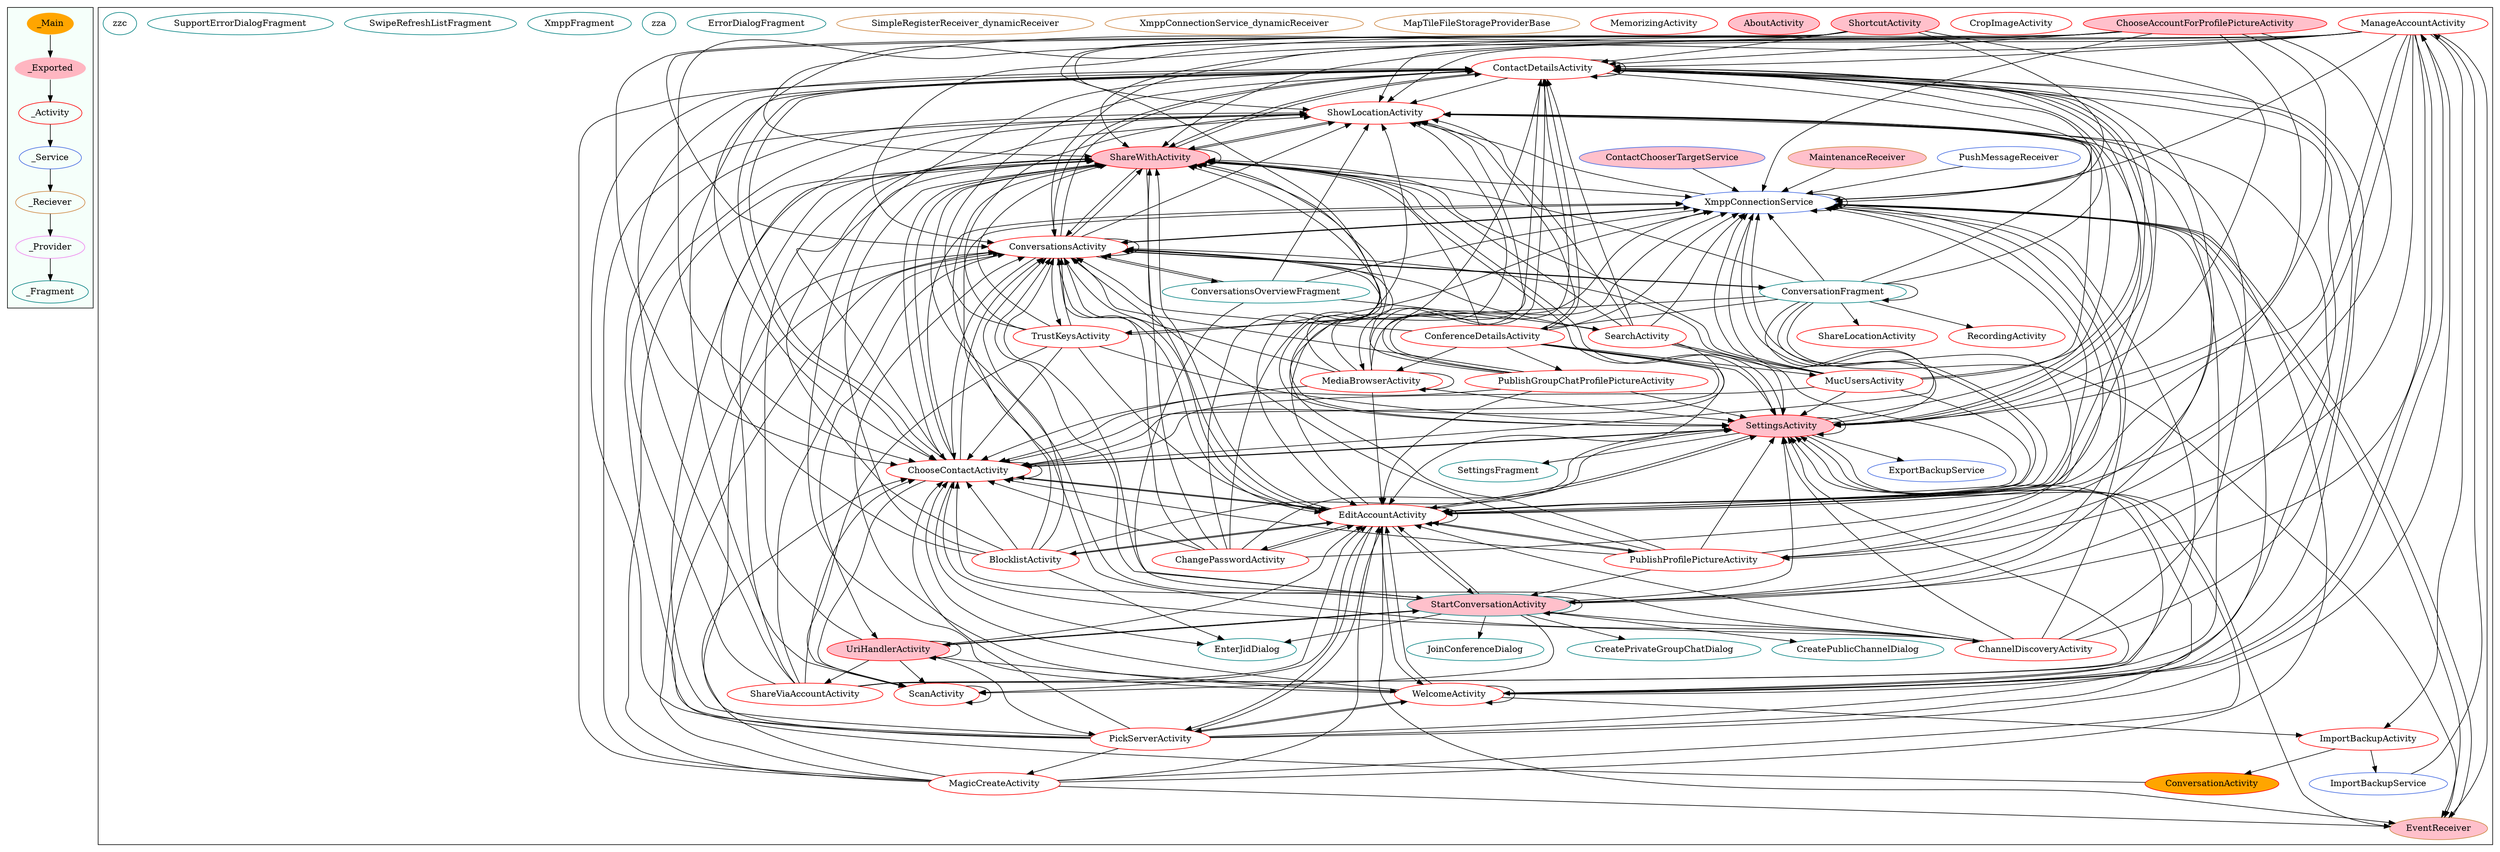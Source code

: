 digraph G {
subgraph cluster_legend{ 
bgcolor=mintcream;
_Activity[color = red];
_Service[color = royalblue];
_Provider[color = violet];
_Reciever[color = peru];
_Fragment[color = teal];
_Main[style=filled, fillcolor=orange, color = mintcream];
_Exported[style=filled, fillcolor=lightpink, color = mintcream];
_Main -> _Exported -> _Activity -> _Service -> _Reciever -> _Provider -> _Fragment; 
}
subgraph cluster_component{ 
ManageAccountActivity[color = red];
ChangePasswordActivity[color = red];
ShareViaAccountActivity[color = red];
ContactDetailsActivity[color = red];
ShortcutActivity[style=filled, fillcolor=pink, color = red];
ShowLocationActivity[color = red];
ChooseContactActivity[color = red];
RecordingActivity[color = red];
ShareWithActivity[style=filled, fillcolor=pink, color = red];
CropImageActivity[color = red];
ConferenceDetailsActivity[color = red];
PickServerActivity[color = red];
ScanActivity[color = red];
ConversationsActivity[color = red];
StartConversationActivity[style=filled, fillcolor=pink, color = red];
ShareLocationActivity[color = red];
ChooseAccountForProfilePictureActivity[style=filled, fillcolor=pink, color = red];
EditAccountActivity[color = red];
ChannelDiscoveryActivity[color = red];
MagicCreateActivity[color = red];
ImportBackupActivity[color = red];
SettingsActivity[style=filled, fillcolor=pink, color = red];
AboutActivity[style=filled, fillcolor=pink, color = red];
MediaBrowserActivity[color = red];
WelcomeActivity[color = red];
MucUsersActivity[color = red];
SearchActivity[color = red];
BlocklistActivity[color = red];
TrustKeysActivity[color = red];
ConversationActivity[style=filled, fillcolor=orange, color = red];
UriHandlerActivity[style=filled, fillcolor=pink, color = red];
PublishProfilePictureActivity[color = red];
PublishGroupChatProfilePictureActivity[color = red];
MemorizingActivity[color = red];
XmppConnectionService[color = royalblue];
ContactChooserTargetService[style=filled, fillcolor=pink, color = royalblue];
PushMessageReceiver[color = royalblue];
ImportBackupService[color = royalblue];
ExportBackupService[color = royalblue];
MapTileFileStorageProviderBase[color = peru];
XmppConnectionService_dynamicReceiver[color = peru];
MaintenanceReceiver[style=filled, fillcolor=pink, color = peru];
SimpleRegisterReceiver_dynamicReceiver[color = peru];
EventReceiver[style=filled, fillcolor=pink, color = peru];
JoinConferenceDialog[color = teal];
ErrorDialogFragment[color = teal];
ConversationFragment[color = teal];
zza[color = teal];
XmppFragment[color = teal];
StartConversationActivity[color = teal];
SwipeRefreshListFragment[color = teal];
ConversationsOverviewFragment[color = teal];
CreatePrivateGroupChatDialog[color = teal];
EnterJidDialog[color = teal];
SettingsFragment[color = teal];
SupportErrorDialogFragment[color = teal];
CreatePublicChannelDialog[color = teal];
zzc[color = teal];
ManageAccountActivity->ShowLocationActivity;
ManageAccountActivity->ConversationsActivity;
ManageAccountActivity->XmppConnectionService;
ManageAccountActivity->EditAccountActivity;
ManageAccountActivity->EventReceiver;
ManageAccountActivity->ContactDetailsActivity;
ManageAccountActivity->ImportBackupActivity;
ManageAccountActivity->SettingsActivity;
ManageAccountActivity->PublishProfilePictureActivity;
ManageAccountActivity->WelcomeActivity;
ManageAccountActivity->ShareWithActivity;
ManageAccountActivity->StartConversationActivity;
ManageAccountActivity->ChooseContactActivity;
ContactDetailsActivity->ShowLocationActivity;
ContactDetailsActivity->XmppConnectionService;
ContactDetailsActivity->ConversationsActivity;
ContactDetailsActivity->EditAccountActivity;
ContactDetailsActivity->ShareWithActivity;
ContactDetailsActivity->ScanActivity;
ContactDetailsActivity->SettingsActivity;
ContactDetailsActivity->ContactDetailsActivity;
ContactDetailsActivity->MediaBrowserActivity;
ContactDetailsActivity->ChooseContactActivity;
ShowLocationActivity->ShareWithActivity;
ShareWithActivity->XmppConnectionService;
ShareWithActivity->ConversationsActivity;
ShareWithActivity->ShowLocationActivity;
ShareWithActivity->EditAccountActivity;
ShareWithActivity->ContactDetailsActivity;
ShareWithActivity->ChooseContactActivity;
ShareWithActivity->SettingsActivity;
ShareWithActivity->ShareWithActivity;
PickServerActivity->XmppConnectionService;
PickServerActivity->ConversationsActivity;
PickServerActivity->ShowLocationActivity;
PickServerActivity->ManageAccountActivity;
PickServerActivity->EditAccountActivity;
PickServerActivity->ContactDetailsActivity;
PickServerActivity->MagicCreateActivity;
PickServerActivity->ShareWithActivity;
PickServerActivity->SettingsActivity;
PickServerActivity->WelcomeActivity;
PickServerActivity->ChooseContactActivity;
ScanActivity->ScanActivity;
StartConversationActivity->ShowLocationActivity;
StartConversationActivity->XmppConnectionService;
StartConversationActivity->ConversationsActivity;
StartConversationActivity->ChannelDiscoveryActivity;
StartConversationActivity->CreatePrivateGroupChatDialog;
StartConversationActivity->EnterJidDialog;
StartConversationActivity->EditAccountActivity;
StartConversationActivity->ScanActivity;
StartConversationActivity->StartConversationActivity;
StartConversationActivity->ContactDetailsActivity;
StartConversationActivity->JoinConferenceDialog;
StartConversationActivity->CreatePublicChannelDialog;
StartConversationActivity->UriHandlerActivity;
StartConversationActivity->ShareWithActivity;
StartConversationActivity->ChooseContactActivity;
StartConversationActivity->SettingsActivity;
MaintenanceReceiver->XmppConnectionService;
ImportBackupService->ManageAccountActivity;
ChannelDiscoveryActivity->XmppConnectionService;
ChannelDiscoveryActivity->ConversationsActivity;
ChannelDiscoveryActivity->ShowLocationActivity;
ChannelDiscoveryActivity->EditAccountActivity;
ChannelDiscoveryActivity->ContactDetailsActivity;
ChannelDiscoveryActivity->ShareWithActivity;
ChannelDiscoveryActivity->SettingsActivity;
ChannelDiscoveryActivity->ChooseContactActivity;
MagicCreateActivity->ContactDetailsActivity;
MagicCreateActivity->XmppConnectionService;
MagicCreateActivity->ConversationsActivity;
MagicCreateActivity->ShowLocationActivity;
MagicCreateActivity->EditAccountActivity;
MagicCreateActivity->SettingsActivity;
MagicCreateActivity->EventReceiver;
MagicCreateActivity->ShareWithActivity;
MagicCreateActivity->ChooseContactActivity;
ImportBackupActivity->ImportBackupService;
ImportBackupActivity->ConversationActivity;
WelcomeActivity->EditAccountActivity;
WelcomeActivity->XmppConnectionService;
WelcomeActivity->ShareWithActivity;
WelcomeActivity->ConversationsActivity;
WelcomeActivity->ShowLocationActivity;
WelcomeActivity->ContactDetailsActivity;
WelcomeActivity->ManageAccountActivity;
WelcomeActivity->WelcomeActivity;
WelcomeActivity->ChooseContactActivity;
WelcomeActivity->PickServerActivity;
WelcomeActivity->SettingsActivity;
WelcomeActivity->ImportBackupActivity;
ConversationsOverviewFragment->ConversationsActivity;
ConversationsOverviewFragment->XmppConnectionService;
ConversationsOverviewFragment->ShowLocationActivity;
ConversationsOverviewFragment->StartConversationActivity;
ConversationsOverviewFragment->SearchActivity;
MucUsersActivity->XmppConnectionService;
MucUsersActivity->ContactDetailsActivity;
MucUsersActivity->ConversationsActivity;
MucUsersActivity->ShowLocationActivity;
MucUsersActivity->ShareWithActivity;
MucUsersActivity->ChooseContactActivity;
MucUsersActivity->EditAccountActivity;
MucUsersActivity->SettingsActivity;
SearchActivity->XmppConnectionService;
SearchActivity->ShowLocationActivity;
SearchActivity->ConversationsActivity;
SearchActivity->ChooseContactActivity;
SearchActivity->EditAccountActivity;
SearchActivity->ShareWithActivity;
SearchActivity->SettingsActivity;
SearchActivity->ContactDetailsActivity;
BlocklistActivity->ShowLocationActivity;
BlocklistActivity->XmppConnectionService;
BlocklistActivity->ConversationsActivity;
BlocklistActivity->EnterJidDialog;
BlocklistActivity->ContactDetailsActivity;
BlocklistActivity->SettingsActivity;
BlocklistActivity->EditAccountActivity;
BlocklistActivity->ShareWithActivity;
BlocklistActivity->ChooseContactActivity;
PublishGroupChatProfilePictureActivity->XmppConnectionService;
PublishGroupChatProfilePictureActivity->ConversationsActivity;
PublishGroupChatProfilePictureActivity->EditAccountActivity;
PublishGroupChatProfilePictureActivity->SettingsActivity;
PublishGroupChatProfilePictureActivity->ContactDetailsActivity;
PublishGroupChatProfilePictureActivity->ChooseContactActivity;
PublishGroupChatProfilePictureActivity->ShareWithActivity;
PublishProfilePictureActivity->EditAccountActivity;
PublishProfilePictureActivity->ContactDetailsActivity;
PublishProfilePictureActivity->ChooseContactActivity;
PublishProfilePictureActivity->XmppConnectionService;
PublishProfilePictureActivity->SettingsActivity;
PublishProfilePictureActivity->StartConversationActivity;
PublishProfilePictureActivity->ShareWithActivity;
PublishProfilePictureActivity->ConversationsActivity;
ChangePasswordActivity->EditAccountActivity;
ChangePasswordActivity->XmppConnectionService;
ChangePasswordActivity->ConversationsActivity;
ChangePasswordActivity->ShowLocationActivity;
ChangePasswordActivity->ShareWithActivity;
ChangePasswordActivity->SettingsActivity;
ChangePasswordActivity->ChooseContactActivity;
ChangePasswordActivity->ContactDetailsActivity;
ShortcutActivity->XmppConnectionService;
ShortcutActivity->ConversationsActivity;
ShortcutActivity->ShowLocationActivity;
ShortcutActivity->EditAccountActivity;
ShortcutActivity->ContactDetailsActivity;
ShortcutActivity->ShareWithActivity;
ShortcutActivity->ChooseContactActivity;
ShortcutActivity->SettingsActivity;
ShareViaAccountActivity->XmppConnectionService;
ShareViaAccountActivity->ConversationsActivity;
ShareViaAccountActivity->ShowLocationActivity;
ShareViaAccountActivity->EditAccountActivity;
ShareViaAccountActivity->ShareWithActivity;
ShareViaAccountActivity->ContactDetailsActivity;
ShareViaAccountActivity->ChooseContactActivity;
ShareViaAccountActivity->SettingsActivity;
ChooseContactActivity->XmppConnectionService;
ChooseContactActivity->ConversationsActivity;
ChooseContactActivity->EditAccountActivity;
ChooseContactActivity->ShowLocationActivity;
ChooseContactActivity->EnterJidDialog;
ChooseContactActivity->ChooseContactActivity;
ChooseContactActivity->ContactDetailsActivity;
ChooseContactActivity->ScanActivity;
ChooseContactActivity->SettingsActivity;
ChooseContactActivity->ShareWithActivity;
ConferenceDetailsActivity->XmppConnectionService;
ConferenceDetailsActivity->ShowLocationActivity;
ConferenceDetailsActivity->ConversationsActivity;
ConferenceDetailsActivity->ContactDetailsActivity;
ConferenceDetailsActivity->EditAccountActivity;
ConferenceDetailsActivity->ChooseContactActivity;
ConferenceDetailsActivity->MucUsersActivity;
ConferenceDetailsActivity->MediaBrowserActivity;
ConferenceDetailsActivity->PublishGroupChatProfilePictureActivity;
ConferenceDetailsActivity->ShareWithActivity;
ConferenceDetailsActivity->SettingsActivity;
EventReceiver->XmppConnectionService;
ConversationsActivity->XmppConnectionService;
ConversationsActivity->ConversationsActivity;
ConversationsActivity->TrustKeysActivity;
ConversationsActivity->ShowLocationActivity;
ConversationsActivity->EditAccountActivity;
ConversationsActivity->ConversationFragment;
ConversationsActivity->UriHandlerActivity;
ConversationsActivity->ConversationsOverviewFragment;
ConversationsActivity->ContactDetailsActivity;
ConversationsActivity->ShareWithActivity;
ConversationsActivity->ChooseContactActivity;
ConversationsActivity->SettingsActivity;
EditAccountActivity->XmppConnectionService;
EditAccountActivity->ConversationsActivity;
EditAccountActivity->ShowLocationActivity;
EditAccountActivity->EventReceiver;
EditAccountActivity->StartConversationActivity;
EditAccountActivity->WelcomeActivity;
EditAccountActivity->PublishProfilePictureActivity;
EditAccountActivity->SettingsActivity;
EditAccountActivity->EditAccountActivity;
EditAccountActivity->PickServerActivity;
EditAccountActivity->ChangePasswordActivity;
EditAccountActivity->ShareWithActivity;
EditAccountActivity->ScanActivity;
EditAccountActivity->ContactDetailsActivity;
EditAccountActivity->ChooseContactActivity;
EditAccountActivity->BlocklistActivity;
ChooseAccountForProfilePictureActivity->XmppConnectionService;
ChooseAccountForProfilePictureActivity->ConversationsActivity;
ChooseAccountForProfilePictureActivity->ShowLocationActivity;
ChooseAccountForProfilePictureActivity->PublishProfilePictureActivity;
ChooseAccountForProfilePictureActivity->EditAccountActivity;
ChooseAccountForProfilePictureActivity->ChooseContactActivity;
ChooseAccountForProfilePictureActivity->ContactDetailsActivity;
ChooseAccountForProfilePictureActivity->SettingsActivity;
ChooseAccountForProfilePictureActivity->ShareWithActivity;
ConversationFragment->XmppConnectionService;
ConversationFragment->ShowLocationActivity;
ConversationFragment->ConversationsActivity;
ConversationFragment->ContactDetailsActivity;
ConversationFragment->ConversationFragment;
ConversationFragment->EditAccountActivity;
ConversationFragment->TrustKeysActivity;
ConversationFragment->RecordingActivity;
ConversationFragment->ShareLocationActivity;
ConversationFragment->ShareWithActivity;
ConversationFragment->ConferenceDetailsActivity;
ConversationFragment->ChooseContactActivity;
ConversationFragment->EventReceiver;
PushMessageReceiver->XmppConnectionService;
SettingsActivity->XmppConnectionService;
SettingsActivity->ConversationsActivity;
SettingsActivity->ShowLocationActivity;
SettingsActivity->ExportBackupService;
SettingsActivity->EventReceiver;
SettingsActivity->EditAccountActivity;
SettingsActivity->ContactDetailsActivity;
SettingsActivity->SettingsFragment;
SettingsActivity->ShareWithActivity;
SettingsActivity->ChooseContactActivity;
SettingsActivity->SettingsActivity;
MediaBrowserActivity->ConversationsActivity;
MediaBrowserActivity->XmppConnectionService;
MediaBrowserActivity->EditAccountActivity;
MediaBrowserActivity->ShowLocationActivity;
MediaBrowserActivity->MediaBrowserActivity;
MediaBrowserActivity->ShareWithActivity;
MediaBrowserActivity->ChooseContactActivity;
MediaBrowserActivity->ContactDetailsActivity;
MediaBrowserActivity->SettingsActivity;
XmppConnectionService->XmppConnectionService;
XmppConnectionService->ConversationsActivity;
XmppConnectionService->ShowLocationActivity;
XmppConnectionService->EditAccountActivity;
XmppConnectionService->EventReceiver;
ContactChooserTargetService->XmppConnectionService;
TrustKeysActivity->XmppConnectionService;
TrustKeysActivity->ConversationsActivity;
TrustKeysActivity->SettingsActivity;
TrustKeysActivity->ShowLocationActivity;
TrustKeysActivity->EditAccountActivity;
TrustKeysActivity->ContactDetailsActivity;
TrustKeysActivity->ChooseContactActivity;
TrustKeysActivity->ScanActivity;
TrustKeysActivity->ShareWithActivity;
ConversationActivity->ConversationsActivity;
UriHandlerActivity->StartConversationActivity;
UriHandlerActivity->PickServerActivity;
UriHandlerActivity->WelcomeActivity;
UriHandlerActivity->EditAccountActivity;
UriHandlerActivity->ShareViaAccountActivity;
UriHandlerActivity->ShareWithActivity;
UriHandlerActivity->ScanActivity;
UriHandlerActivity->UriHandlerActivity;
}
}
